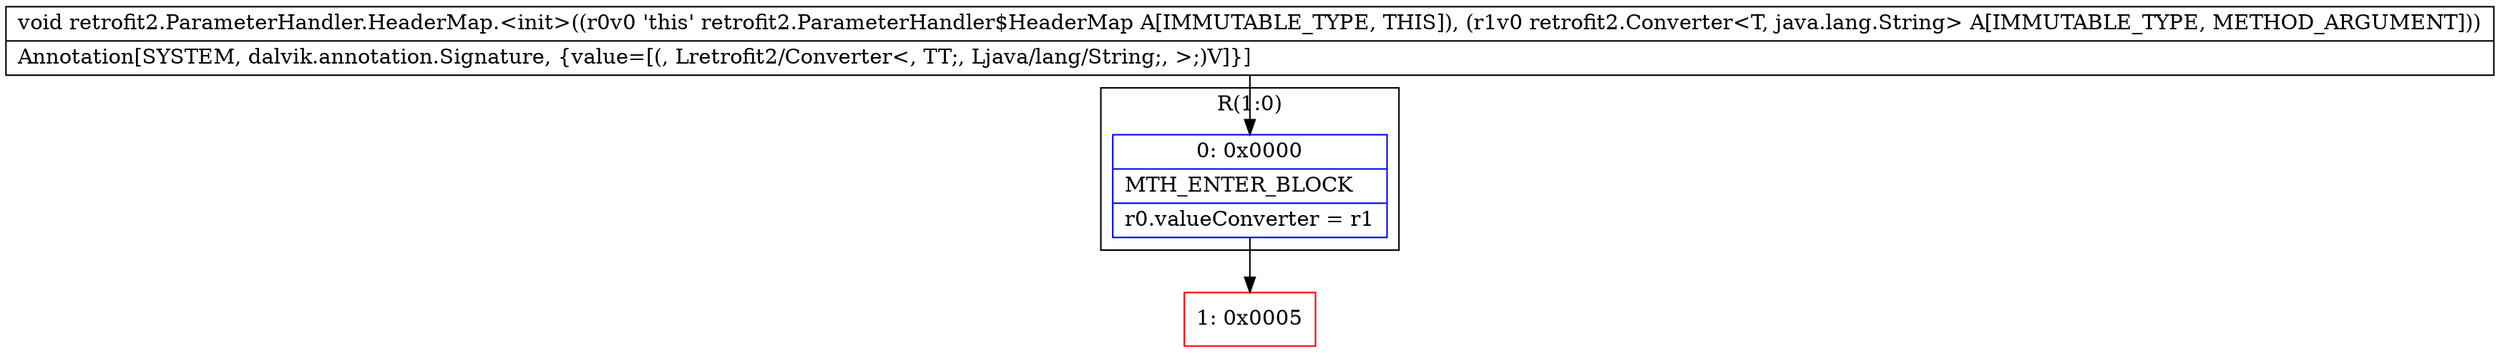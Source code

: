 digraph "CFG forretrofit2.ParameterHandler.HeaderMap.\<init\>(Lretrofit2\/Converter;)V" {
subgraph cluster_Region_20006371 {
label = "R(1:0)";
node [shape=record,color=blue];
Node_0 [shape=record,label="{0\:\ 0x0000|MTH_ENTER_BLOCK\l|r0.valueConverter = r1\l}"];
}
Node_1 [shape=record,color=red,label="{1\:\ 0x0005}"];
MethodNode[shape=record,label="{void retrofit2.ParameterHandler.HeaderMap.\<init\>((r0v0 'this' retrofit2.ParameterHandler$HeaderMap A[IMMUTABLE_TYPE, THIS]), (r1v0 retrofit2.Converter\<T, java.lang.String\> A[IMMUTABLE_TYPE, METHOD_ARGUMENT]))  | Annotation[SYSTEM, dalvik.annotation.Signature, \{value=[(, Lretrofit2\/Converter\<, TT;, Ljava\/lang\/String;, \>;)V]\}]\l}"];
MethodNode -> Node_0;
Node_0 -> Node_1;
}


